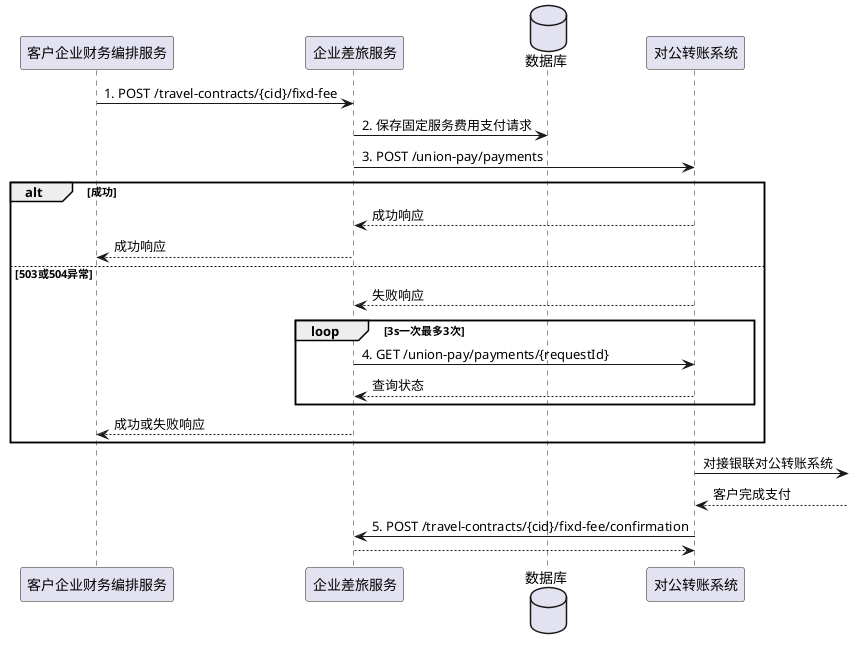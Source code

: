 @startuml

participant 客户企业财务编排服务 as f
participant 企业差旅服务 as t
database 数据库 as db
participant 对公转账系统 as u

f -> t: 1. POST /travel-contracts/{cid}/fixd-fee
t -> db: 2. 保存固定服务费用支付请求
t -> u: 3. POST /union-pay/payments
alt 成功
    u --> t: 成功响应
    t --> f: 成功响应
else 503或504异常
    u --> t: 失败响应
    loop 3s一次最多3次
        t -> u: 4. GET /union-pay/payments/{requestId}
        u --> t: 查询状态
    end
    t --> f: 成功或失败响应
end
u -> : 对接银联对公转账系统
u <-- : 客户完成支付
u -> t: 5. POST /travel-contracts/{cid}/fixd-fee/confirmation
t --> u

@enduml